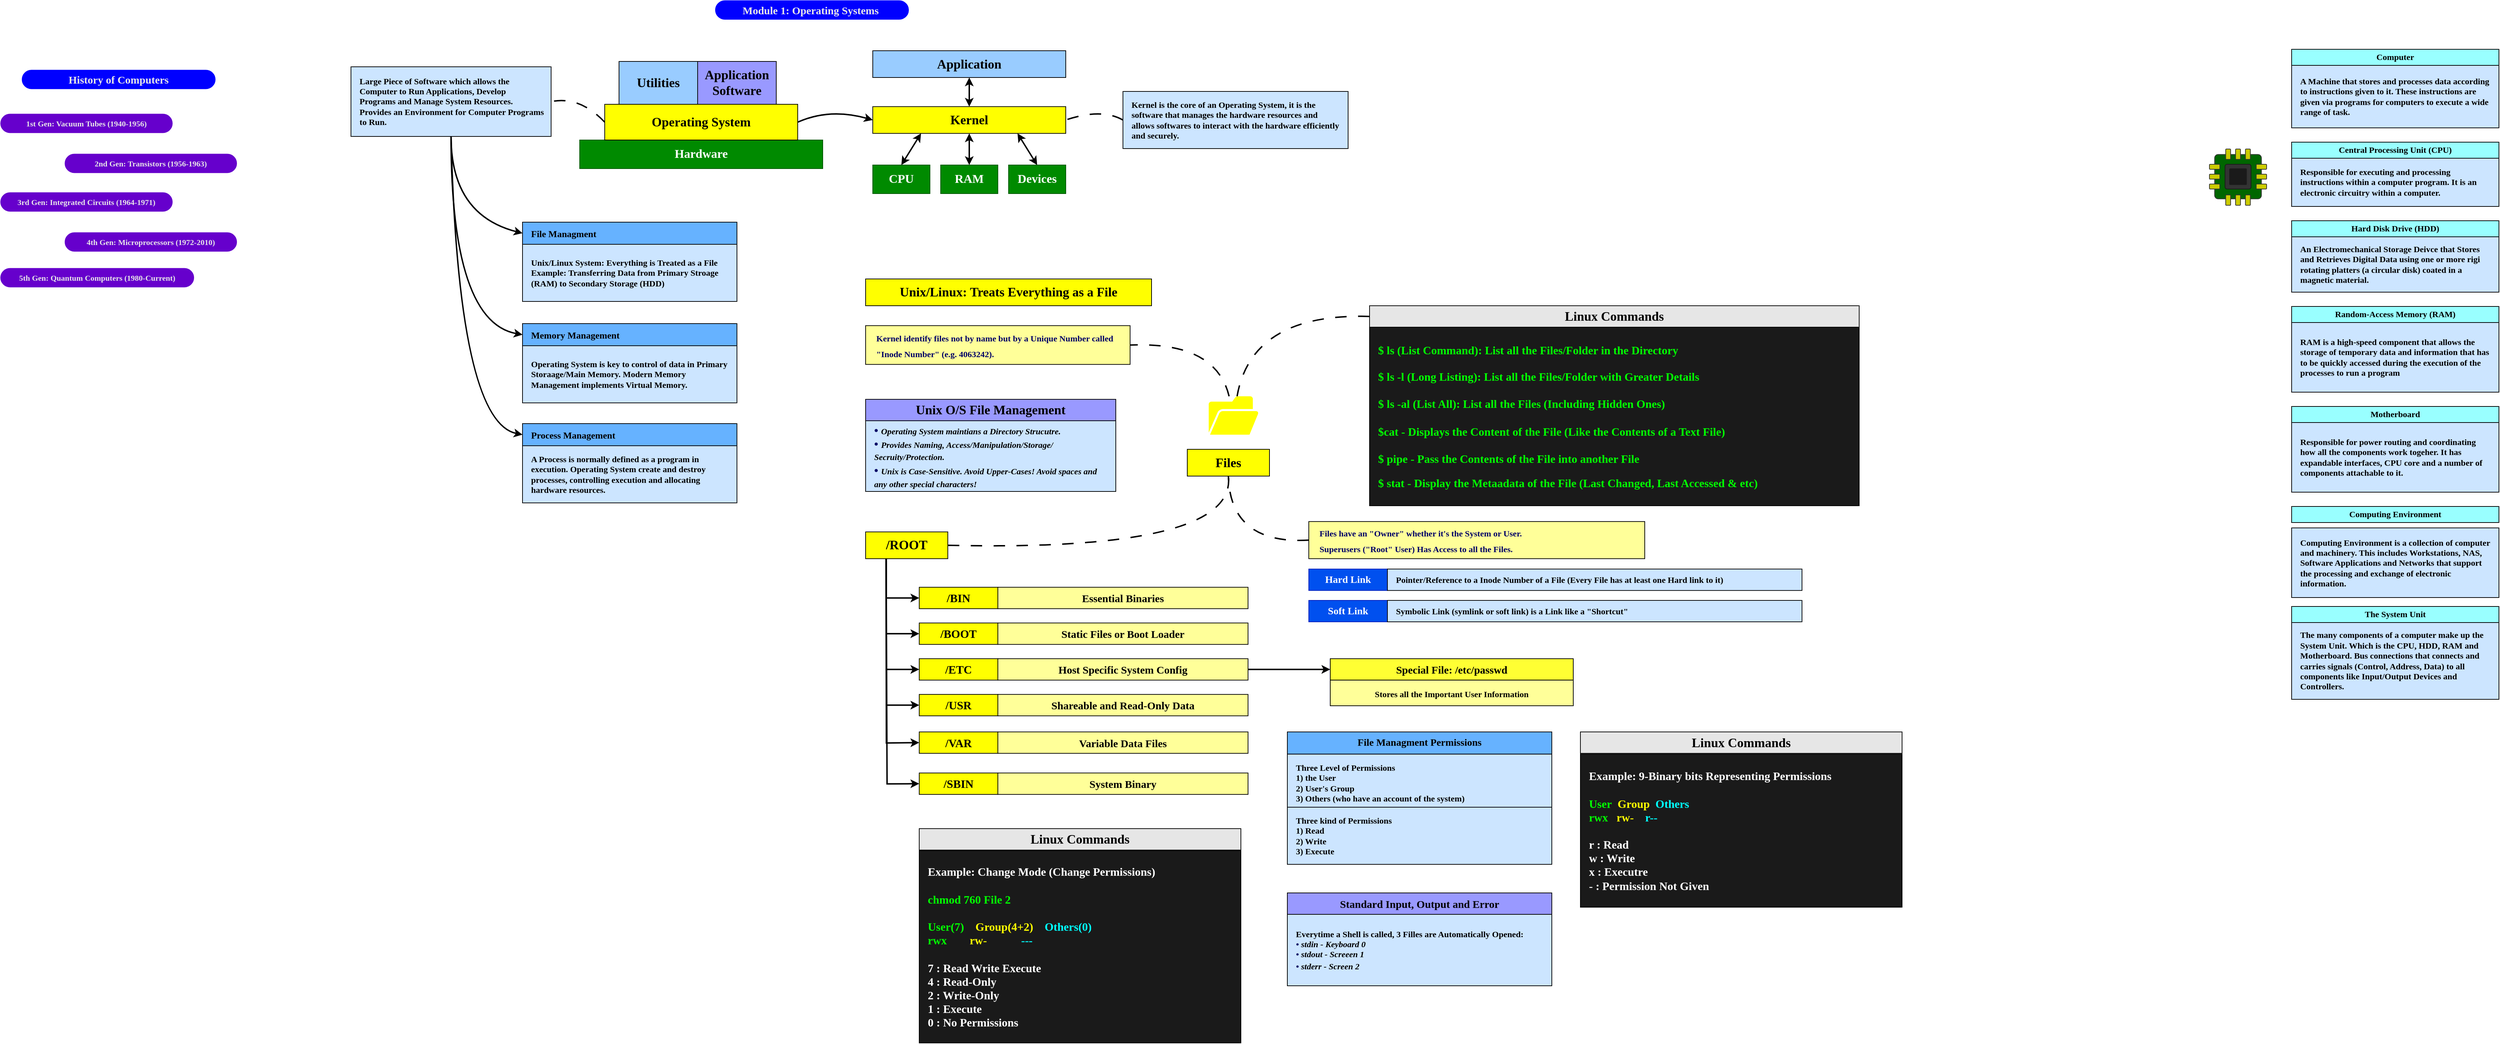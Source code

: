 <mxfile version="25.0.1">
  <diagram name="Page-1" id="4m2vKYtojVbFhh3aF1HG">
    <mxGraphModel dx="3813" dy="677" grid="1" gridSize="10" guides="1" tooltips="1" connect="1" arrows="1" fold="1" page="1" pageScale="1" pageWidth="850" pageHeight="1100" math="0" shadow="0">
      <root>
        <mxCell id="0" />
        <mxCell id="1" parent="0" />
        <mxCell id="AOHGQarf9SQkaAlcSlwE-13" value="&lt;font face=&quot;Comic Sans MS&quot; color=&quot;#e8e7e8&quot;&gt;&lt;span style=&quot;font-size: 15px;&quot;&gt;&lt;b&gt;Module 1: Operating Systems&amp;nbsp;&lt;/b&gt;&lt;/span&gt;&lt;/font&gt;" style="rounded=1;whiteSpace=wrap;html=1;fillColor=#0000FF;fontColor=#ffffff;strokeColor=#0000FF;arcSize=50;" parent="1" vertex="1">
          <mxGeometry x="260" y="1190" width="270" height="26" as="geometry" />
        </mxCell>
        <mxCell id="AOHGQarf9SQkaAlcSlwE-14" value="&lt;font face=&quot;Comic Sans MS&quot;&gt;&lt;b&gt;A Machine that stores and processes data according to instructions given to it. These instructions are given via programs for computers to execute a wide range of task.&amp;nbsp;&lt;/b&gt;&lt;/font&gt;" style="rounded=0;whiteSpace=wrap;html=1;fillColor=#CCE5FF;fontColor=#000000;strokeColor=#000000;align=left;spacing=12;" parent="1" vertex="1">
          <mxGeometry x="2465" y="1280.5" width="290" height="87.5" as="geometry" />
        </mxCell>
        <mxCell id="AOHGQarf9SQkaAlcSlwE-36" value="&lt;font face=&quot;Comic Sans MS&quot;&gt;&lt;b&gt;Computer&lt;/b&gt;&lt;/font&gt;" style="rounded=0;whiteSpace=wrap;html=1;fillColor=#99FFFF;fontColor=#000000;strokeColor=#000000;" parent="1" vertex="1">
          <mxGeometry x="2465" y="1258" width="290" height="22.5" as="geometry" />
        </mxCell>
        <mxCell id="AOHGQarf9SQkaAlcSlwE-43" value="&lt;font face=&quot;Comic Sans MS&quot;&gt;&lt;b&gt;Responsible for executing and processing instructions within a computer program. It is an electronic circuitry within a computer.&lt;/b&gt;&lt;/font&gt;" style="rounded=0;whiteSpace=wrap;html=1;fillColor=#CCE5FF;fontColor=#000000;strokeColor=#000000;align=left;spacing=12;" parent="1" vertex="1">
          <mxGeometry x="2465" y="1410.5" width="290" height="67.5" as="geometry" />
        </mxCell>
        <mxCell id="AOHGQarf9SQkaAlcSlwE-44" value="&lt;font face=&quot;Comic Sans MS&quot;&gt;&lt;b&gt;Central Processing Unit (CPU)&lt;/b&gt;&lt;/font&gt;" style="rounded=0;whiteSpace=wrap;html=1;fillColor=#99FFFF;fontColor=#000000;strokeColor=#000000;" parent="1" vertex="1">
          <mxGeometry x="2465" y="1388" width="290" height="22.5" as="geometry" />
        </mxCell>
        <mxCell id="AOHGQarf9SQkaAlcSlwE-61" value="" style="group" parent="1" vertex="1" connectable="0">
          <mxGeometry x="2350" y="1398" width="80" height="78" as="geometry" />
        </mxCell>
        <mxCell id="AOHGQarf9SQkaAlcSlwE-47" value="" style="rounded=1;whiteSpace=wrap;html=1;arcSize=8;strokeColor=#333333;fillColor=#006600;" parent="AOHGQarf9SQkaAlcSlwE-61" vertex="1">
          <mxGeometry x="7.273" y="7.248" width="65.455" height="62.124" as="geometry" />
        </mxCell>
        <mxCell id="AOHGQarf9SQkaAlcSlwE-46" value="" style="rounded=1;whiteSpace=wrap;html=1;arcSize=8;fillColor=#333333;strokeColor=#1A1A1A;" parent="AOHGQarf9SQkaAlcSlwE-61" vertex="1">
          <mxGeometry x="21.818" y="21.053" width="36.364" height="34.513" as="geometry" />
        </mxCell>
        <mxCell id="AOHGQarf9SQkaAlcSlwE-48" value="" style="rounded=1;whiteSpace=wrap;html=1;arcSize=15;fillColor=#CCCC00;strokeColor=#333333;" parent="AOHGQarf9SQkaAlcSlwE-61" vertex="1">
          <mxGeometry y="21.053" width="14.545" height="6.903" as="geometry" />
        </mxCell>
        <mxCell id="AOHGQarf9SQkaAlcSlwE-49" value="" style="rounded=1;whiteSpace=wrap;html=1;arcSize=15;fillColor=#CCCC00;strokeColor=#333333;" parent="AOHGQarf9SQkaAlcSlwE-61" vertex="1">
          <mxGeometry y="34.858" width="14.545" height="6.903" as="geometry" />
        </mxCell>
        <mxCell id="AOHGQarf9SQkaAlcSlwE-50" value="" style="rounded=1;whiteSpace=wrap;html=1;arcSize=15;fillColor=#CCCC00;strokeColor=#333333;" parent="AOHGQarf9SQkaAlcSlwE-61" vertex="1">
          <mxGeometry y="48.664" width="14.545" height="6.903" as="geometry" />
        </mxCell>
        <mxCell id="AOHGQarf9SQkaAlcSlwE-51" value="" style="rounded=1;whiteSpace=wrap;html=1;arcSize=15;fillColor=#CCCC00;strokeColor=#333333;" parent="AOHGQarf9SQkaAlcSlwE-61" vertex="1">
          <mxGeometry x="65.455" y="21.053" width="14.545" height="6.903" as="geometry" />
        </mxCell>
        <mxCell id="AOHGQarf9SQkaAlcSlwE-52" value="" style="rounded=1;whiteSpace=wrap;html=1;arcSize=15;fillColor=#CCCC00;strokeColor=#333333;" parent="AOHGQarf9SQkaAlcSlwE-61" vertex="1">
          <mxGeometry x="65.455" y="34.858" width="14.545" height="6.903" as="geometry" />
        </mxCell>
        <mxCell id="AOHGQarf9SQkaAlcSlwE-53" value="" style="rounded=1;whiteSpace=wrap;html=1;arcSize=15;fillColor=#CCCC00;strokeColor=#333333;" parent="AOHGQarf9SQkaAlcSlwE-61" vertex="1">
          <mxGeometry x="65.455" y="48.664" width="14.545" height="6.903" as="geometry" />
        </mxCell>
        <mxCell id="AOHGQarf9SQkaAlcSlwE-54" value="" style="rounded=1;whiteSpace=wrap;html=1;arcSize=15;rotation=90;fillColor=#CCCC00;strokeColor=#333333;" parent="AOHGQarf9SQkaAlcSlwE-61" vertex="1">
          <mxGeometry x="18.909" y="3.451" width="14.545" height="6.903" as="geometry" />
        </mxCell>
        <mxCell id="AOHGQarf9SQkaAlcSlwE-55" value="" style="rounded=1;whiteSpace=wrap;html=1;arcSize=15;rotation=90;fillColor=#CCCC00;strokeColor=#333333;" parent="AOHGQarf9SQkaAlcSlwE-61" vertex="1">
          <mxGeometry x="46.545" y="3.451" width="14.545" height="6.903" as="geometry" />
        </mxCell>
        <mxCell id="AOHGQarf9SQkaAlcSlwE-56" value="" style="rounded=1;whiteSpace=wrap;html=1;arcSize=15;rotation=90;fillColor=#CCCC00;strokeColor=#333333;" parent="AOHGQarf9SQkaAlcSlwE-61" vertex="1">
          <mxGeometry x="32.727" y="3.451" width="14.545" height="6.903" as="geometry" />
        </mxCell>
        <mxCell id="AOHGQarf9SQkaAlcSlwE-57" value="" style="rounded=1;whiteSpace=wrap;html=1;arcSize=15;rotation=90;fillColor=#CCCC00;strokeColor=#333333;" parent="AOHGQarf9SQkaAlcSlwE-61" vertex="1">
          <mxGeometry x="18.909" y="67.646" width="14.545" height="6.903" as="geometry" />
        </mxCell>
        <mxCell id="AOHGQarf9SQkaAlcSlwE-58" value="" style="rounded=1;whiteSpace=wrap;html=1;arcSize=15;rotation=90;fillColor=#CCCC00;strokeColor=#333333;" parent="AOHGQarf9SQkaAlcSlwE-61" vertex="1">
          <mxGeometry x="46.545" y="67.646" width="14.545" height="6.903" as="geometry" />
        </mxCell>
        <mxCell id="AOHGQarf9SQkaAlcSlwE-59" value="" style="rounded=1;whiteSpace=wrap;html=1;arcSize=15;rotation=90;fillColor=#CCCC00;strokeColor=#333333;" parent="AOHGQarf9SQkaAlcSlwE-61" vertex="1">
          <mxGeometry x="32.727" y="67.646" width="14.545" height="6.903" as="geometry" />
        </mxCell>
        <mxCell id="AOHGQarf9SQkaAlcSlwE-60" value="" style="rounded=1;whiteSpace=wrap;html=1;arcSize=8;strokeColor=#333333;fillColor=#1A1A1A;" parent="AOHGQarf9SQkaAlcSlwE-61" vertex="1">
          <mxGeometry x="27.273" y="26.23" width="25.455" height="24.159" as="geometry" />
        </mxCell>
        <mxCell id="AOHGQarf9SQkaAlcSlwE-62" value="&lt;font face=&quot;Comic Sans MS&quot;&gt;&lt;b&gt;An Electromechanical Storage Deivce that Stores and Retrieves Digital Data using one or more rigi rotating platters (a circular disk) coated in a magnetic material.&amp;nbsp;&lt;/b&gt;&lt;/font&gt;" style="rounded=0;whiteSpace=wrap;html=1;fillColor=#CCE5FF;fontColor=#000000;strokeColor=#000000;align=left;spacing=12;" parent="1" vertex="1">
          <mxGeometry x="2465" y="1520.5" width="290" height="77.5" as="geometry" />
        </mxCell>
        <mxCell id="AOHGQarf9SQkaAlcSlwE-63" value="&lt;font face=&quot;Comic Sans MS&quot;&gt;&lt;b&gt;Hard Disk Drive (HDD)&lt;/b&gt;&lt;/font&gt;" style="rounded=0;whiteSpace=wrap;html=1;fillColor=#99FFFF;fontColor=#000000;strokeColor=#000000;" parent="1" vertex="1">
          <mxGeometry x="2465" y="1498" width="290" height="22.5" as="geometry" />
        </mxCell>
        <mxCell id="AOHGQarf9SQkaAlcSlwE-64" value="&lt;font face=&quot;Comic Sans MS&quot;&gt;&lt;b&gt;RAM is a high-speed component that allows the storage of temporary data and information that has to be quickly accessed during the execution of the processes to run a program&lt;/b&gt;&lt;/font&gt;" style="rounded=0;whiteSpace=wrap;html=1;fillColor=#CCE5FF;fontColor=#000000;strokeColor=#000000;align=left;spacing=12;" parent="1" vertex="1">
          <mxGeometry x="2465" y="1640.5" width="290" height="97.5" as="geometry" />
        </mxCell>
        <mxCell id="AOHGQarf9SQkaAlcSlwE-65" value="&lt;font face=&quot;Comic Sans MS&quot;&gt;&lt;b&gt;Random-Access Memory (RAM)&lt;/b&gt;&lt;/font&gt;" style="rounded=0;whiteSpace=wrap;html=1;fillColor=#99FFFF;fontColor=#000000;strokeColor=#000000;" parent="1" vertex="1">
          <mxGeometry x="2465" y="1618" width="290" height="22.5" as="geometry" />
        </mxCell>
        <mxCell id="AOHGQarf9SQkaAlcSlwE-67" value="&lt;font face=&quot;Comic Sans MS&quot;&gt;&lt;b&gt;Responsible for power routing and coordinating how all the components work togeher. It has expandable interfaces, CPU core and a number of components attachable to it.&amp;nbsp;&lt;/b&gt;&lt;/font&gt;" style="rounded=0;whiteSpace=wrap;html=1;fillColor=#CCE5FF;fontColor=#000000;strokeColor=#000000;align=left;spacing=12;" parent="1" vertex="1">
          <mxGeometry x="2465" y="1780.5" width="290" height="97.5" as="geometry" />
        </mxCell>
        <mxCell id="AOHGQarf9SQkaAlcSlwE-68" value="&lt;font face=&quot;Comic Sans MS&quot;&gt;&lt;b&gt;Motherboard&lt;/b&gt;&lt;/font&gt;" style="rounded=0;whiteSpace=wrap;html=1;fillColor=#99FFFF;fontColor=#000000;strokeColor=#000000;" parent="1" vertex="1">
          <mxGeometry x="2465" y="1758" width="290" height="22.5" as="geometry" />
        </mxCell>
        <mxCell id="AOHGQarf9SQkaAlcSlwE-69" value="&lt;font face=&quot;Comic Sans MS&quot;&gt;&lt;b&gt;Computing Environment is a collection of computer and machinery. This includes Workstations, NAS, Software Applications and Networks that support the processing and exchange of electronic information.&lt;/b&gt;&lt;/font&gt;" style="rounded=0;whiteSpace=wrap;html=1;fillColor=#CCE5FF;fontColor=#000000;strokeColor=#000000;align=left;spacing=12;" parent="1" vertex="1">
          <mxGeometry x="2465" y="1928" width="290" height="97.5" as="geometry" />
        </mxCell>
        <mxCell id="AOHGQarf9SQkaAlcSlwE-70" value="&lt;font face=&quot;Comic Sans MS&quot;&gt;&lt;b&gt;Computing Environment&lt;/b&gt;&lt;/font&gt;" style="rounded=0;whiteSpace=wrap;html=1;fillColor=#99FFFF;fontColor=#000000;strokeColor=#000000;" parent="1" vertex="1">
          <mxGeometry x="2465" y="1898" width="290" height="22.5" as="geometry" />
        </mxCell>
        <mxCell id="AOHGQarf9SQkaAlcSlwE-71" value="&lt;font face=&quot;Comic Sans MS&quot;&gt;&lt;b&gt;The many components of a computer make up the System Unit. Which is the CPU, HDD, RAM and Motherboard. Bus connections that connects and carries signals (Control, Address, Data) to all components like Input/Output Devices and Controllers.&amp;nbsp;&lt;/b&gt;&lt;/font&gt;" style="rounded=0;whiteSpace=wrap;html=1;fillColor=#CCE5FF;fontColor=#000000;strokeColor=#000000;align=left;spacing=12;" parent="1" vertex="1">
          <mxGeometry x="2465" y="2060.5" width="290" height="107.5" as="geometry" />
        </mxCell>
        <mxCell id="AOHGQarf9SQkaAlcSlwE-72" value="&lt;font face=&quot;Comic Sans MS&quot;&gt;&lt;b&gt;The System Unit&lt;/b&gt;&lt;/font&gt;" style="rounded=0;whiteSpace=wrap;html=1;fillColor=#99FFFF;fontColor=#000000;strokeColor=#000000;" parent="1" vertex="1">
          <mxGeometry x="2465" y="2038" width="290" height="22.5" as="geometry" />
        </mxCell>
        <mxCell id="AOHGQarf9SQkaAlcSlwE-73" value="&lt;font face=&quot;Comic Sans MS&quot; color=&quot;#e8e7e8&quot;&gt;&lt;span style=&quot;font-size: 15px;&quot;&gt;&lt;b&gt;History of Computers&lt;/b&gt;&lt;/span&gt;&lt;/font&gt;" style="rounded=1;whiteSpace=wrap;html=1;fillColor=#0000FF;fontColor=#ffffff;strokeColor=#0000FF;arcSize=50;" parent="1" vertex="1">
          <mxGeometry x="-710" y="1287.25" width="270" height="26" as="geometry" />
        </mxCell>
        <mxCell id="AOHGQarf9SQkaAlcSlwE-74" value="&lt;font color=&quot;#e8e7e8&quot; face=&quot;Comic Sans MS&quot;&gt;&lt;span&gt;&lt;b&gt;1st Gen: Vacuum Tubes (1940-1956)&lt;/b&gt;&lt;/span&gt;&lt;/font&gt;" style="rounded=1;whiteSpace=wrap;html=1;fillColor=#6600CC;fontColor=#ffffff;strokeColor=#6600CC;arcSize=50;fontSize=11;" parent="1" vertex="1">
          <mxGeometry x="-740" y="1348.75" width="240" height="26" as="geometry" />
        </mxCell>
        <mxCell id="AOHGQarf9SQkaAlcSlwE-76" value="&lt;font face=&quot;Comic Sans MS&quot; color=&quot;#e8e7e8&quot;&gt;&lt;b&gt;2nd Gen: Transistors (1956-1963)&lt;/b&gt;&lt;/font&gt;" style="rounded=1;whiteSpace=wrap;html=1;fillColor=#6600CC;fontColor=#ffffff;strokeColor=#6600CC;arcSize=50;fontSize=11;" parent="1" vertex="1">
          <mxGeometry x="-650" y="1404.75" width="240" height="26" as="geometry" />
        </mxCell>
        <mxCell id="AOHGQarf9SQkaAlcSlwE-77" value="&lt;font face=&quot;Comic Sans MS&quot; color=&quot;#e8e7e8&quot;&gt;&lt;b&gt;3rd Gen: Integrated Circuits (1964-1971)&lt;/b&gt;&lt;/font&gt;" style="rounded=1;whiteSpace=wrap;html=1;fillColor=#6600CC;fontColor=#ffffff;strokeColor=#6600CC;arcSize=50;fontSize=11;" parent="1" vertex="1">
          <mxGeometry x="-740" y="1458.75" width="240" height="26" as="geometry" />
        </mxCell>
        <mxCell id="AOHGQarf9SQkaAlcSlwE-78" value="&lt;font face=&quot;Comic Sans MS&quot; color=&quot;#e8e7e8&quot;&gt;&lt;b&gt;4th Gen: Microprocessors (1972-2010)&lt;/b&gt;&lt;/font&gt;" style="rounded=1;whiteSpace=wrap;html=1;fillColor=#6600CC;fontColor=#ffffff;strokeColor=#6600CC;arcSize=50;fontSize=11;" parent="1" vertex="1">
          <mxGeometry x="-650" y="1514.75" width="240" height="26" as="geometry" />
        </mxCell>
        <mxCell id="AOHGQarf9SQkaAlcSlwE-79" value="&lt;font face=&quot;Comic Sans MS&quot; color=&quot;#e8e7e8&quot;&gt;&lt;b&gt;5th Gen: Quantum Computers (1980-Current)&lt;/b&gt;&lt;/font&gt;" style="rounded=1;whiteSpace=wrap;html=1;fillColor=#6600CC;fontColor=#ffffff;strokeColor=#6600CC;arcSize=50;fontSize=11;" parent="1" vertex="1">
          <mxGeometry x="-740" y="1564.75" width="270" height="26" as="geometry" />
        </mxCell>
        <mxCell id="LCs3bIh-CvLZ0qrFG-6O-1" value="&lt;font face=&quot;Comic Sans MS&quot;&gt;&lt;b&gt;Hardware&lt;/b&gt;&lt;/font&gt;" style="rounded=0;whiteSpace=wrap;html=1;fillColor=#008a00;fontColor=#ffffff;strokeColor=#005700;fontSize=17;" vertex="1" parent="1">
          <mxGeometry x="70" y="1385" width="340" height="40" as="geometry" />
        </mxCell>
        <mxCell id="LCs3bIh-CvLZ0qrFG-6O-4" value="&lt;font face=&quot;Comic Sans MS&quot;&gt;&lt;b&gt;Operating System&lt;/b&gt;&lt;/font&gt;" style="rounded=0;whiteSpace=wrap;html=1;fillColor=#FFFF00;fontColor=#000000;strokeColor=#000000;fontSize=18;" vertex="1" parent="1">
          <mxGeometry x="105" y="1335" width="270" height="50" as="geometry" />
        </mxCell>
        <mxCell id="LCs3bIh-CvLZ0qrFG-6O-5" value="&lt;font face=&quot;Comic Sans MS&quot;&gt;&lt;b&gt;Utilities&lt;/b&gt;&lt;/font&gt;" style="rounded=0;whiteSpace=wrap;html=1;fillColor=#99CCFF;fontColor=#000000;strokeColor=#000000;fontSize=18;" vertex="1" parent="1">
          <mxGeometry x="125" y="1275" width="110" height="60" as="geometry" />
        </mxCell>
        <mxCell id="LCs3bIh-CvLZ0qrFG-6O-6" value="&lt;font face=&quot;Comic Sans MS&quot;&gt;&lt;b&gt;Application Software&lt;/b&gt;&lt;/font&gt;" style="rounded=0;whiteSpace=wrap;html=1;fillColor=#9999FF;fontColor=#000000;strokeColor=#000000;fontSize=18;" vertex="1" parent="1">
          <mxGeometry x="235" y="1275" width="110" height="60" as="geometry" />
        </mxCell>
        <mxCell id="LCs3bIh-CvLZ0qrFG-6O-7" value="&lt;font face=&quot;Comic Sans MS&quot;&gt;&lt;b&gt;Large Piece of Software which allows the Computer to Run Applications, Develop Programs and Manage System Resources.&lt;/b&gt;&lt;/font&gt;&lt;div&gt;&lt;font face=&quot;Comic Sans MS&quot;&gt;&lt;b&gt;Provides an Environment for Computer Programs to Run.&lt;/b&gt;&lt;/font&gt;&lt;/div&gt;" style="rounded=0;whiteSpace=wrap;html=1;fillColor=#CCE5FF;fontColor=#000000;strokeColor=#000000;align=left;spacing=12;" vertex="1" parent="1">
          <mxGeometry x="-250" y="1282.5" width="280" height="97.5" as="geometry" />
        </mxCell>
        <mxCell id="LCs3bIh-CvLZ0qrFG-6O-10" value="" style="endArrow=none;html=1;rounded=0;entryX=1;entryY=0.5;entryDx=0;entryDy=0;exitX=0;exitY=0.5;exitDx=0;exitDy=0;curved=1;strokeWidth=2;endFill=0;dashed=1;dashPattern=8 8;" edge="1" parent="1" source="LCs3bIh-CvLZ0qrFG-6O-4" target="LCs3bIh-CvLZ0qrFG-6O-7">
          <mxGeometry width="50" height="50" relative="1" as="geometry">
            <mxPoint x="-20" y="1413" as="sourcePoint" />
            <mxPoint x="30" y="1363" as="targetPoint" />
            <Array as="points">
              <mxPoint x="70" y="1323" />
            </Array>
          </mxGeometry>
        </mxCell>
        <mxCell id="LCs3bIh-CvLZ0qrFG-6O-12" value="&lt;font face=&quot;Comic Sans MS&quot;&gt;&lt;b&gt;Application&lt;/b&gt;&lt;/font&gt;" style="rounded=0;whiteSpace=wrap;html=1;fillColor=#99CCFF;fontColor=#000000;strokeColor=#000000;fontSize=18;" vertex="1" parent="1">
          <mxGeometry x="480" y="1260" width="270" height="37.5" as="geometry" />
        </mxCell>
        <mxCell id="LCs3bIh-CvLZ0qrFG-6O-13" value="&lt;font face=&quot;Comic Sans MS&quot;&gt;&lt;b&gt;Kernel&lt;/b&gt;&lt;/font&gt;" style="rounded=0;whiteSpace=wrap;html=1;fillColor=#FFFF00;fontColor=#000000;strokeColor=#000000;fontSize=18;" vertex="1" parent="1">
          <mxGeometry x="480" y="1338.25" width="270" height="37.5" as="geometry" />
        </mxCell>
        <mxCell id="LCs3bIh-CvLZ0qrFG-6O-14" value="&lt;font face=&quot;Comic Sans MS&quot;&gt;&lt;b&gt;CPU&lt;/b&gt;&lt;/font&gt;" style="rounded=0;whiteSpace=wrap;html=1;fillColor=#008a00;fontColor=#ffffff;strokeColor=#005700;fontSize=17;" vertex="1" parent="1">
          <mxGeometry x="480" y="1420" width="80" height="40" as="geometry" />
        </mxCell>
        <mxCell id="LCs3bIh-CvLZ0qrFG-6O-15" value="&lt;font face=&quot;Comic Sans MS&quot;&gt;&lt;b&gt;RAM&lt;/b&gt;&lt;/font&gt;" style="rounded=0;whiteSpace=wrap;html=1;fillColor=#008a00;fontColor=#ffffff;strokeColor=#005700;fontSize=17;" vertex="1" parent="1">
          <mxGeometry x="575" y="1420" width="80" height="40" as="geometry" />
        </mxCell>
        <mxCell id="LCs3bIh-CvLZ0qrFG-6O-16" value="&lt;font face=&quot;Comic Sans MS&quot;&gt;&lt;b&gt;Devices&lt;/b&gt;&lt;/font&gt;" style="rounded=0;whiteSpace=wrap;html=1;fillColor=#008a00;fontColor=#ffffff;strokeColor=#005700;fontSize=17;" vertex="1" parent="1">
          <mxGeometry x="670" y="1420" width="80" height="40" as="geometry" />
        </mxCell>
        <mxCell id="LCs3bIh-CvLZ0qrFG-6O-18" value="" style="endArrow=classic;html=1;rounded=0;entryX=0.5;entryY=0;entryDx=0;entryDy=0;exitX=0.25;exitY=1;exitDx=0;exitDy=0;startArrow=classic;startFill=1;strokeWidth=2;" edge="1" parent="1" source="LCs3bIh-CvLZ0qrFG-6O-13" target="LCs3bIh-CvLZ0qrFG-6O-14">
          <mxGeometry width="50" height="50" relative="1" as="geometry">
            <mxPoint x="990" y="1314" as="sourcePoint" />
            <mxPoint x="1040" y="1264" as="targetPoint" />
          </mxGeometry>
        </mxCell>
        <mxCell id="LCs3bIh-CvLZ0qrFG-6O-19" value="" style="endArrow=classic;html=1;rounded=0;entryX=0.5;entryY=0;entryDx=0;entryDy=0;exitX=0.5;exitY=1;exitDx=0;exitDy=0;startArrow=classic;startFill=1;strokeWidth=2;" edge="1" parent="1" source="LCs3bIh-CvLZ0qrFG-6O-13" target="LCs3bIh-CvLZ0qrFG-6O-15">
          <mxGeometry width="50" height="50" relative="1" as="geometry">
            <mxPoint x="558" y="1386" as="sourcePoint" />
            <mxPoint x="530" y="1430" as="targetPoint" />
            <Array as="points">
              <mxPoint x="615" y="1394" />
            </Array>
          </mxGeometry>
        </mxCell>
        <mxCell id="LCs3bIh-CvLZ0qrFG-6O-22" value="" style="endArrow=classic;html=1;rounded=0;entryX=0.5;entryY=0;entryDx=0;entryDy=0;exitX=0.75;exitY=1;exitDx=0;exitDy=0;startArrow=classic;startFill=1;strokeWidth=2;" edge="1" parent="1" source="LCs3bIh-CvLZ0qrFG-6O-13" target="LCs3bIh-CvLZ0qrFG-6O-16">
          <mxGeometry width="50" height="50" relative="1" as="geometry">
            <mxPoint x="625" y="1386" as="sourcePoint" />
            <mxPoint x="625" y="1430" as="targetPoint" />
          </mxGeometry>
        </mxCell>
        <mxCell id="LCs3bIh-CvLZ0qrFG-6O-23" value="" style="endArrow=classic;html=1;rounded=0;entryX=0.5;entryY=0;entryDx=0;entryDy=0;exitX=0.5;exitY=1;exitDx=0;exitDy=0;startArrow=classic;startFill=1;strokeWidth=2;" edge="1" parent="1" source="LCs3bIh-CvLZ0qrFG-6O-12" target="LCs3bIh-CvLZ0qrFG-6O-13">
          <mxGeometry width="50" height="50" relative="1" as="geometry">
            <mxPoint x="625" y="1386" as="sourcePoint" />
            <mxPoint x="625" y="1430" as="targetPoint" />
            <Array as="points" />
          </mxGeometry>
        </mxCell>
        <mxCell id="LCs3bIh-CvLZ0qrFG-6O-24" value="&lt;font face=&quot;Comic Sans MS&quot;&gt;&lt;b&gt;Kernel is the core of an Operating System, it is the software that manages the hardware resources and allows softwares to interact with the hardware efficiently and securely.&amp;nbsp;&amp;nbsp;&lt;/b&gt;&lt;/font&gt;" style="rounded=0;whiteSpace=wrap;html=1;fillColor=#CCE5FF;fontColor=#000000;strokeColor=#000000;align=left;spacing=12;" vertex="1" parent="1">
          <mxGeometry x="830" y="1317" width="315" height="80" as="geometry" />
        </mxCell>
        <mxCell id="LCs3bIh-CvLZ0qrFG-6O-28" value="" style="endArrow=classic;html=1;rounded=0;entryX=0;entryY=0.5;entryDx=0;entryDy=0;exitX=1;exitY=0.5;exitDx=0;exitDy=0;curved=1;strokeWidth=2;" edge="1" parent="1" source="LCs3bIh-CvLZ0qrFG-6O-4" target="LCs3bIh-CvLZ0qrFG-6O-13">
          <mxGeometry width="50" height="50" relative="1" as="geometry">
            <mxPoint x="115" y="1370" as="sourcePoint" />
            <mxPoint x="-30" y="1344" as="targetPoint" />
            <Array as="points">
              <mxPoint x="420" y="1340" />
            </Array>
          </mxGeometry>
        </mxCell>
        <mxCell id="LCs3bIh-CvLZ0qrFG-6O-29" value="" style="endArrow=none;html=1;rounded=0;entryX=1;entryY=0.5;entryDx=0;entryDy=0;exitX=0;exitY=0.5;exitDx=0;exitDy=0;curved=1;strokeWidth=2;endFill=0;dashed=1;dashPattern=8 8;" edge="1" parent="1" source="LCs3bIh-CvLZ0qrFG-6O-24" target="LCs3bIh-CvLZ0qrFG-6O-13">
          <mxGeometry width="50" height="50" relative="1" as="geometry">
            <mxPoint x="782.5" y="1460" as="sourcePoint" />
            <mxPoint x="637.5" y="1434" as="targetPoint" />
            <Array as="points">
              <mxPoint x="800" y="1340" />
            </Array>
          </mxGeometry>
        </mxCell>
        <mxCell id="LCs3bIh-CvLZ0qrFG-6O-31" value="&lt;font face=&quot;Comic Sans MS&quot;&gt;&lt;b&gt;Unix/Linux System: Everything is Treated as a File&amp;nbsp;&lt;/b&gt;&lt;/font&gt;&lt;div&gt;&lt;font face=&quot;Comic Sans MS&quot;&gt;&lt;b&gt;Example: Transferring Data from Primary Stroage (RAM) to Secondary Storage (HDD)&lt;/b&gt;&lt;/font&gt;&lt;/div&gt;" style="rounded=0;whiteSpace=wrap;html=1;fillColor=#CCE5FF;fontColor=#000000;strokeColor=#000000;align=left;spacing=12;" vertex="1" parent="1">
          <mxGeometry x="-10" y="1531" width="300" height="80" as="geometry" />
        </mxCell>
        <mxCell id="LCs3bIh-CvLZ0qrFG-6O-33" value="&lt;font face=&quot;Comic Sans MS&quot;&gt;&lt;b&gt;File Managment&lt;/b&gt;&lt;/font&gt;" style="rounded=0;whiteSpace=wrap;html=1;fillColor=#66B2FF;fontColor=#000000;strokeColor=#000000;align=left;spacing=12;fontSize=13;" vertex="1" parent="1">
          <mxGeometry x="-10" y="1500" width="300" height="31" as="geometry" />
        </mxCell>
        <mxCell id="LCs3bIh-CvLZ0qrFG-6O-34" value="" style="endArrow=classic;html=1;rounded=0;entryX=0;entryY=0.5;entryDx=0;entryDy=0;exitX=0.5;exitY=1;exitDx=0;exitDy=0;curved=1;strokeWidth=2;" edge="1" parent="1" source="LCs3bIh-CvLZ0qrFG-6O-7" target="LCs3bIh-CvLZ0qrFG-6O-33">
          <mxGeometry width="50" height="50" relative="1" as="geometry">
            <mxPoint x="385" y="1370" as="sourcePoint" />
            <mxPoint x="490" y="1367" as="targetPoint" />
            <Array as="points">
              <mxPoint x="-110" y="1490" />
            </Array>
          </mxGeometry>
        </mxCell>
        <mxCell id="LCs3bIh-CvLZ0qrFG-6O-35" value="&lt;font face=&quot;Comic Sans MS&quot;&gt;&lt;b&gt;Operating System is key to control of data in Primary Storaage/Main Memory. Modern Memory Management implements Virtual Memory.&lt;/b&gt;&lt;/font&gt;" style="rounded=0;whiteSpace=wrap;html=1;fillColor=#CCE5FF;fontColor=#000000;strokeColor=#000000;align=left;spacing=12;" vertex="1" parent="1">
          <mxGeometry x="-10" y="1673" width="300" height="80" as="geometry" />
        </mxCell>
        <mxCell id="LCs3bIh-CvLZ0qrFG-6O-36" value="&lt;font face=&quot;Comic Sans MS&quot;&gt;&lt;b&gt;Memory Management&lt;/b&gt;&lt;/font&gt;" style="rounded=0;whiteSpace=wrap;html=1;fillColor=#66B2FF;fontColor=#000000;strokeColor=#000000;align=left;spacing=12;fontSize=13;" vertex="1" parent="1">
          <mxGeometry x="-10" y="1642" width="300" height="31" as="geometry" />
        </mxCell>
        <mxCell id="LCs3bIh-CvLZ0qrFG-6O-37" value="&lt;font face=&quot;Comic Sans MS&quot;&gt;&lt;b&gt;A Process is normally defined as a program in execution. Operating System create and destroy processes, controlling execution and allocating hardware resources.&lt;/b&gt;&lt;/font&gt;" style="rounded=0;whiteSpace=wrap;html=1;fillColor=#CCE5FF;fontColor=#000000;strokeColor=#000000;align=left;spacing=12;" vertex="1" parent="1">
          <mxGeometry x="-10" y="1813" width="300" height="80" as="geometry" />
        </mxCell>
        <mxCell id="LCs3bIh-CvLZ0qrFG-6O-38" value="&lt;font face=&quot;Comic Sans MS&quot;&gt;&lt;b&gt;Process Management&lt;/b&gt;&lt;/font&gt;" style="rounded=0;whiteSpace=wrap;html=1;fillColor=#66B2FF;fontColor=#000000;strokeColor=#000000;align=left;spacing=12;fontSize=13;" vertex="1" parent="1">
          <mxGeometry x="-10" y="1782" width="300" height="31" as="geometry" />
        </mxCell>
        <mxCell id="LCs3bIh-CvLZ0qrFG-6O-39" value="" style="endArrow=classic;html=1;rounded=0;entryX=0;entryY=0.5;entryDx=0;entryDy=0;exitX=0.5;exitY=1;exitDx=0;exitDy=0;curved=1;strokeWidth=2;" edge="1" parent="1" source="LCs3bIh-CvLZ0qrFG-6O-7" target="LCs3bIh-CvLZ0qrFG-6O-36">
          <mxGeometry width="50" height="50" relative="1" as="geometry">
            <mxPoint x="-100" y="1390" as="sourcePoint" />
            <mxPoint y="1504" as="targetPoint" />
            <Array as="points">
              <mxPoint x="-110" y="1640" />
            </Array>
          </mxGeometry>
        </mxCell>
        <mxCell id="LCs3bIh-CvLZ0qrFG-6O-40" value="" style="endArrow=classic;html=1;rounded=0;entryX=0;entryY=0.5;entryDx=0;entryDy=0;exitX=0.5;exitY=1;exitDx=0;exitDy=0;curved=1;strokeWidth=2;" edge="1" parent="1" source="LCs3bIh-CvLZ0qrFG-6O-7" target="LCs3bIh-CvLZ0qrFG-6O-38">
          <mxGeometry width="50" height="50" relative="1" as="geometry">
            <mxPoint x="-100" y="1390" as="sourcePoint" />
            <mxPoint y="1646" as="targetPoint" />
            <Array as="points">
              <mxPoint x="-100" y="1780" />
            </Array>
          </mxGeometry>
        </mxCell>
        <mxCell id="LCs3bIh-CvLZ0qrFG-6O-42" value="&lt;font face=&quot;Comic Sans MS&quot;&gt;&lt;b&gt;Unix O/S File Management&lt;/b&gt;&lt;/font&gt;" style="rounded=0;whiteSpace=wrap;html=1;fillColor=#9999FF;fontColor=#000000;strokeColor=#000000;fontSize=18;" vertex="1" parent="1">
          <mxGeometry x="470" y="1748" width="350" height="30" as="geometry" />
        </mxCell>
        <mxCell id="LCs3bIh-CvLZ0qrFG-6O-43" value="&lt;span style=&quot;font-size: 14px; text-align: center;&quot;&gt;&lt;b style=&quot;&quot;&gt;&lt;font face=&quot;Comic Sans MS&quot;&gt;&lt;span style=&quot;font-size: 16px; text-align: start;&quot;&gt;&lt;font style=&quot;&quot; color=&quot;#000066&quot;&gt;•&lt;/font&gt;&lt;/span&gt;&lt;span style=&quot;color: rgb(191, 191, 191); font-size: 16px; text-align: start;&quot;&gt;&amp;nbsp;&lt;/span&gt;&lt;i style=&quot;font-size: 12px;&quot;&gt;Operating System maintians a Directory Strucutre.&amp;nbsp;&lt;/i&gt;&lt;/font&gt;&lt;/b&gt;&lt;/span&gt;&lt;div&gt;&lt;b&gt;&lt;font face=&quot;Comic Sans MS&quot;&gt;&lt;span style=&quot;text-align: center; font-size: 14px;&quot;&gt;&lt;span style=&quot;font-size: 16px; text-align: start;&quot;&gt;&lt;font color=&quot;#000066&quot;&gt;•&lt;/font&gt;&lt;/span&gt;&lt;span style=&quot;color: rgb(191, 191, 191); font-size: 16px; text-align: start;&quot;&gt;&amp;nbsp;&lt;/span&gt;&lt;i style=&quot;font-size: 12px;&quot;&gt;Provides Naming, Access/Manipulation/Storage/ Secruity/Protection.&lt;/i&gt;&lt;/span&gt;&lt;span style=&quot;font-size: 14px; text-align: center;&quot;&gt;&lt;i style=&quot;font-size: 12px;&quot;&gt;&lt;br&gt;&lt;/i&gt;&lt;/span&gt;&lt;/font&gt;&lt;/b&gt;&lt;/div&gt;&lt;div&gt;&lt;span style=&quot;font-size: 14px; text-align: center;&quot;&gt;&lt;b style=&quot;&quot;&gt;&lt;font face=&quot;Comic Sans MS&quot;&gt;&lt;span style=&quot;font-size: 16px; text-align: start;&quot;&gt;&lt;font color=&quot;#000066&quot;&gt;•&lt;/font&gt;&lt;/span&gt;&lt;span style=&quot;color: rgb(191, 191, 191); font-size: 16px; text-align: start;&quot;&gt;&amp;nbsp;&lt;/span&gt;&lt;i style=&quot;font-size: 12px;&quot;&gt;Unix is Case-Sensitive. Avoid Upper-Cases! Avoid spaces and any other special characters!&lt;/i&gt;&lt;/font&gt;&lt;/b&gt;&lt;/span&gt;&lt;/div&gt;" style="rounded=0;whiteSpace=wrap;html=1;fillColor=#CCE5FF;fontColor=#000000;strokeColor=#000000;align=left;spacing=12;" vertex="1" parent="1">
          <mxGeometry x="470" y="1778" width="350" height="99" as="geometry" />
        </mxCell>
        <mxCell id="LCs3bIh-CvLZ0qrFG-6O-44" value="&lt;font face=&quot;Comic Sans MS&quot;&gt;&lt;b&gt;/BIN&lt;/b&gt;&lt;/font&gt;" style="rounded=0;whiteSpace=wrap;html=1;fillColor=#FFFF00;fontColor=#000000;strokeColor=#000000;fontSize=16;" vertex="1" parent="1">
          <mxGeometry x="545" y="2011.11" width="110" height="30" as="geometry" />
        </mxCell>
        <mxCell id="LCs3bIh-CvLZ0qrFG-6O-45" value="&lt;font face=&quot;Comic Sans MS&quot;&gt;&lt;b&gt;/ROOT&lt;/b&gt;&lt;/font&gt;" style="rounded=0;whiteSpace=wrap;html=1;fillColor=#FFFF00;fontColor=#000000;strokeColor=#000000;fontSize=18;" vertex="1" parent="1">
          <mxGeometry x="470" y="1933.61" width="115" height="37.5" as="geometry" />
        </mxCell>
        <mxCell id="LCs3bIh-CvLZ0qrFG-6O-46" value="&lt;font style=&quot;font-size: 15px;&quot; face=&quot;Comic Sans MS&quot;&gt;&lt;b style=&quot;&quot;&gt;Essential Binaries&lt;/b&gt;&lt;/font&gt;" style="rounded=0;whiteSpace=wrap;html=1;fillColor=#FFFF99;fontColor=#000000;strokeColor=#000000;fontSize=18;" vertex="1" parent="1">
          <mxGeometry x="655" y="2011.11" width="350" height="30" as="geometry" />
        </mxCell>
        <mxCell id="LCs3bIh-CvLZ0qrFG-6O-47" value="" style="endArrow=classic;html=1;rounded=0;entryX=0;entryY=0.5;entryDx=0;entryDy=0;exitX=0.25;exitY=1;exitDx=0;exitDy=0;curved=0;strokeWidth=2;" edge="1" parent="1" source="LCs3bIh-CvLZ0qrFG-6O-45" target="LCs3bIh-CvLZ0qrFG-6O-44">
          <mxGeometry width="50" height="50" relative="1" as="geometry">
            <mxPoint x="455" y="1951.11" as="sourcePoint" />
            <mxPoint x="555" y="2086.11" as="targetPoint" />
            <Array as="points">
              <mxPoint x="499" y="2026.11" />
            </Array>
          </mxGeometry>
        </mxCell>
        <mxCell id="LCs3bIh-CvLZ0qrFG-6O-48" value="&lt;font face=&quot;Comic Sans MS&quot;&gt;&lt;b&gt;/BOOT&lt;/b&gt;&lt;/font&gt;" style="rounded=0;whiteSpace=wrap;html=1;fillColor=#FFFF00;fontColor=#000000;strokeColor=#000000;fontSize=16;" vertex="1" parent="1">
          <mxGeometry x="545" y="2061.11" width="110" height="30" as="geometry" />
        </mxCell>
        <mxCell id="LCs3bIh-CvLZ0qrFG-6O-49" value="&lt;font style=&quot;font-size: 15px;&quot; face=&quot;Comic Sans MS&quot;&gt;&lt;b style=&quot;&quot;&gt;Static Files or Boot Loader&lt;/b&gt;&lt;/font&gt;" style="rounded=0;whiteSpace=wrap;html=1;fillColor=#FFFF99;fontColor=#000000;strokeColor=#000000;fontSize=18;" vertex="1" parent="1">
          <mxGeometry x="655" y="2061.11" width="350" height="30" as="geometry" />
        </mxCell>
        <mxCell id="LCs3bIh-CvLZ0qrFG-6O-50" value="&lt;font face=&quot;Comic Sans MS&quot;&gt;&lt;b&gt;/ETC&lt;/b&gt;&lt;/font&gt;" style="rounded=0;whiteSpace=wrap;html=1;fillColor=#FFFF00;fontColor=#000000;strokeColor=#000000;fontSize=16;" vertex="1" parent="1">
          <mxGeometry x="545" y="2111.11" width="110" height="30" as="geometry" />
        </mxCell>
        <mxCell id="LCs3bIh-CvLZ0qrFG-6O-51" value="&lt;font style=&quot;font-size: 15px;&quot; face=&quot;Comic Sans MS&quot;&gt;&lt;b style=&quot;&quot;&gt;Host Specific System Config&lt;/b&gt;&lt;/font&gt;" style="rounded=0;whiteSpace=wrap;html=1;fillColor=#FFFF99;fontColor=#000000;strokeColor=#000000;fontSize=18;" vertex="1" parent="1">
          <mxGeometry x="655" y="2111.11" width="350" height="30" as="geometry" />
        </mxCell>
        <mxCell id="LCs3bIh-CvLZ0qrFG-6O-52" value="&lt;font face=&quot;Comic Sans MS&quot;&gt;&lt;b&gt;/USR&lt;/b&gt;&lt;/font&gt;" style="rounded=0;whiteSpace=wrap;html=1;fillColor=#FFFF00;fontColor=#000000;strokeColor=#000000;fontSize=16;" vertex="1" parent="1">
          <mxGeometry x="545" y="2161.11" width="110" height="30" as="geometry" />
        </mxCell>
        <mxCell id="LCs3bIh-CvLZ0qrFG-6O-53" value="&lt;font style=&quot;font-size: 15px;&quot; face=&quot;Comic Sans MS&quot;&gt;&lt;b style=&quot;&quot;&gt;Shareable and Read-Only Data&lt;/b&gt;&lt;/font&gt;" style="rounded=0;whiteSpace=wrap;html=1;fillColor=#FFFF99;fontColor=#000000;strokeColor=#000000;fontSize=18;" vertex="1" parent="1">
          <mxGeometry x="655" y="2161.11" width="350" height="30" as="geometry" />
        </mxCell>
        <mxCell id="LCs3bIh-CvLZ0qrFG-6O-54" value="&lt;font face=&quot;Comic Sans MS&quot;&gt;&lt;b&gt;/VAR&lt;/b&gt;&lt;/font&gt;" style="rounded=0;whiteSpace=wrap;html=1;fillColor=#FFFF00;fontColor=#000000;strokeColor=#000000;fontSize=16;" vertex="1" parent="1">
          <mxGeometry x="545" y="2213.61" width="110" height="30" as="geometry" />
        </mxCell>
        <mxCell id="LCs3bIh-CvLZ0qrFG-6O-55" value="&lt;font style=&quot;font-size: 15px;&quot; face=&quot;Comic Sans MS&quot;&gt;&lt;b style=&quot;&quot;&gt;Variable Data Files&lt;/b&gt;&lt;/font&gt;" style="rounded=0;whiteSpace=wrap;html=1;fillColor=#FFFF99;fontColor=#000000;strokeColor=#000000;fontSize=18;" vertex="1" parent="1">
          <mxGeometry x="655" y="2213.61" width="350" height="30" as="geometry" />
        </mxCell>
        <mxCell id="LCs3bIh-CvLZ0qrFG-6O-56" value="&lt;font face=&quot;Comic Sans MS&quot;&gt;&lt;b&gt;/SBIN&lt;/b&gt;&lt;/font&gt;" style="rounded=0;whiteSpace=wrap;html=1;fillColor=#FFFF00;fontColor=#000000;strokeColor=#000000;fontSize=16;" vertex="1" parent="1">
          <mxGeometry x="545" y="2271.11" width="110" height="30" as="geometry" />
        </mxCell>
        <mxCell id="LCs3bIh-CvLZ0qrFG-6O-57" value="&lt;font style=&quot;font-size: 15px;&quot; face=&quot;Comic Sans MS&quot;&gt;&lt;b style=&quot;&quot;&gt;System Binary&lt;/b&gt;&lt;/font&gt;" style="rounded=0;whiteSpace=wrap;html=1;fillColor=#FFFF99;fontColor=#000000;strokeColor=#000000;fontSize=18;" vertex="1" parent="1">
          <mxGeometry x="655" y="2271.11" width="350" height="30" as="geometry" />
        </mxCell>
        <mxCell id="LCs3bIh-CvLZ0qrFG-6O-58" value="" style="endArrow=classic;html=1;rounded=0;entryX=0;entryY=0.5;entryDx=0;entryDy=0;exitX=0.25;exitY=1;exitDx=0;exitDy=0;curved=0;strokeWidth=2;" edge="1" parent="1" source="LCs3bIh-CvLZ0qrFG-6O-45" target="LCs3bIh-CvLZ0qrFG-6O-48">
          <mxGeometry width="50" height="50" relative="1" as="geometry">
            <mxPoint x="509" y="1981.11" as="sourcePoint" />
            <mxPoint x="555" y="2036.11" as="targetPoint" />
            <Array as="points">
              <mxPoint x="499" y="2076.11" />
            </Array>
          </mxGeometry>
        </mxCell>
        <mxCell id="LCs3bIh-CvLZ0qrFG-6O-59" value="" style="endArrow=classic;html=1;rounded=0;entryX=0;entryY=0.5;entryDx=0;entryDy=0;curved=0;strokeWidth=2;exitX=0.25;exitY=1;exitDx=0;exitDy=0;" edge="1" parent="1" source="LCs3bIh-CvLZ0qrFG-6O-45" target="LCs3bIh-CvLZ0qrFG-6O-50">
          <mxGeometry width="50" height="50" relative="1" as="geometry">
            <mxPoint x="495" y="1971.11" as="sourcePoint" />
            <mxPoint x="555" y="2086.11" as="targetPoint" />
            <Array as="points">
              <mxPoint x="499" y="2126.11" />
            </Array>
          </mxGeometry>
        </mxCell>
        <mxCell id="LCs3bIh-CvLZ0qrFG-6O-60" value="" style="endArrow=classic;html=1;rounded=0;entryX=0;entryY=0.5;entryDx=0;entryDy=0;curved=0;strokeWidth=2;exitX=0.25;exitY=1;exitDx=0;exitDy=0;" edge="1" parent="1" source="LCs3bIh-CvLZ0qrFG-6O-45" target="LCs3bIh-CvLZ0qrFG-6O-52">
          <mxGeometry width="50" height="50" relative="1" as="geometry">
            <mxPoint x="485" y="2011.11" as="sourcePoint" />
            <mxPoint x="531" y="2166.11" as="targetPoint" />
            <Array as="points">
              <mxPoint x="499" y="2176.11" />
            </Array>
          </mxGeometry>
        </mxCell>
        <mxCell id="LCs3bIh-CvLZ0qrFG-6O-61" value="" style="endArrow=classic;html=1;rounded=0;entryX=0;entryY=0.5;entryDx=0;entryDy=0;curved=0;strokeWidth=2;exitX=0.25;exitY=1;exitDx=0;exitDy=0;" edge="1" parent="1" source="LCs3bIh-CvLZ0qrFG-6O-45" target="LCs3bIh-CvLZ0qrFG-6O-54">
          <mxGeometry width="50" height="50" relative="1" as="geometry">
            <mxPoint x="495" y="1971.11" as="sourcePoint" />
            <mxPoint x="555" y="2186.11" as="targetPoint" />
            <Array as="points">
              <mxPoint x="499" y="2229.11" />
            </Array>
          </mxGeometry>
        </mxCell>
        <mxCell id="LCs3bIh-CvLZ0qrFG-6O-62" value="" style="endArrow=classic;html=1;rounded=0;entryX=0;entryY=0.5;entryDx=0;entryDy=0;curved=0;strokeWidth=2;exitX=0.25;exitY=1;exitDx=0;exitDy=0;" edge="1" parent="1" source="LCs3bIh-CvLZ0qrFG-6O-45" target="LCs3bIh-CvLZ0qrFG-6O-56">
          <mxGeometry width="50" height="50" relative="1" as="geometry">
            <mxPoint x="509" y="1981.36" as="sourcePoint" />
            <mxPoint x="555" y="2238.36" as="targetPoint" />
            <Array as="points">
              <mxPoint x="500" y="2286.36" />
            </Array>
          </mxGeometry>
        </mxCell>
        <mxCell id="LCs3bIh-CvLZ0qrFG-6O-63" value="" style="sketch=0;pointerEvents=1;shadow=0;dashed=0;html=1;strokeColor=none;fillColor=#FFFF00;labelPosition=center;verticalLabelPosition=bottom;verticalAlign=top;outlineConnect=0;align=center;shape=mxgraph.office.concepts.folder_open;" vertex="1" parent="1">
          <mxGeometry x="950" y="1743.74" width="70" height="53.75" as="geometry" />
        </mxCell>
        <mxCell id="LCs3bIh-CvLZ0qrFG-6O-64" value="&lt;font face=&quot;Comic Sans MS&quot;&gt;&lt;b&gt;Files&lt;/b&gt;&lt;/font&gt;" style="rounded=0;whiteSpace=wrap;html=1;fillColor=#FFFF00;fontColor=#000000;strokeColor=#000000;fontSize=18;" vertex="1" parent="1">
          <mxGeometry x="920" y="1817.99" width="115" height="37.5" as="geometry" />
        </mxCell>
        <mxCell id="LCs3bIh-CvLZ0qrFG-6O-66" value="&lt;font face=&quot;Comic Sans MS&quot; color=&quot;#00ff00&quot;&gt;&lt;span style=&quot;font-size: 16px;&quot;&gt;&lt;b style=&quot;&quot;&gt;$ ls (List Command): List all the Files/Folder in the Directory&lt;/b&gt;&lt;/span&gt;&lt;br&gt;&lt;/font&gt;&lt;div&gt;&lt;b style=&quot;text-align: center; font-size: 14px;&quot;&gt;&lt;font face=&quot;Comic Sans MS&quot; color=&quot;#00ff00&quot;&gt;&lt;br&gt;&lt;/font&gt;&lt;/b&gt;&lt;/div&gt;&lt;div&gt;&lt;font face=&quot;Comic Sans MS&quot; color=&quot;#00ff00&quot;&gt;&lt;span style=&quot;font-size: 16px;&quot;&gt;&lt;b&gt;$ ls -l (Long Listing): List all the Files/Folder with Greater Details&lt;/b&gt;&lt;/span&gt;&lt;br&gt;&lt;/font&gt;&lt;/div&gt;&lt;div&gt;&lt;font face=&quot;Comic Sans MS&quot; color=&quot;#00ff00&quot;&gt;&lt;span style=&quot;font-size: 16px;&quot;&gt;&lt;b&gt;&lt;br&gt;&lt;/b&gt;&lt;/span&gt;&lt;/font&gt;&lt;/div&gt;&lt;div&gt;&lt;font face=&quot;Comic Sans MS&quot; color=&quot;#00ff00&quot;&gt;&lt;span style=&quot;font-size: 16px;&quot;&gt;&lt;b&gt;$ ls -al (List All): List all the Files (Including Hidden Ones)&lt;/b&gt;&lt;/span&gt;&lt;br&gt;&lt;/font&gt;&lt;/div&gt;&lt;div&gt;&lt;font face=&quot;Comic Sans MS&quot; color=&quot;#00ff00&quot;&gt;&lt;span style=&quot;font-size: 16px;&quot;&gt;&lt;b&gt;&lt;br&gt;&lt;/b&gt;&lt;/span&gt;&lt;/font&gt;&lt;/div&gt;&lt;div&gt;&lt;font face=&quot;Comic Sans MS&quot; color=&quot;#00ff00&quot;&gt;&lt;span style=&quot;font-size: 16px;&quot;&gt;&lt;b&gt;$cat - Displays the Content of the File (Like the Contents of a Text File)&lt;br&gt;&lt;br&gt;&lt;/b&gt;&lt;/span&gt;&lt;/font&gt;&lt;/div&gt;&lt;div&gt;&lt;font face=&quot;Comic Sans MS&quot; color=&quot;#00ff00&quot;&gt;&lt;span style=&quot;font-size: 16px;&quot;&gt;&lt;b style=&quot;&quot;&gt;$ pipe - Pass the Contents of the File into another File&lt;/b&gt;&lt;/span&gt;&lt;/font&gt;&lt;/div&gt;&lt;div&gt;&lt;br&gt;&lt;/div&gt;&lt;div&gt;&lt;b style=&quot;color: rgb(0, 255, 0); font-family: &amp;quot;Comic Sans MS&amp;quot;; font-size: 16px;&quot;&gt;$ stat - Display the Metaadata of the File (Last Changed, Last Accessed &amp;amp; etc)&lt;/b&gt;&lt;font face=&quot;Comic Sans MS&quot; color=&quot;#00ff00&quot;&gt;&lt;span style=&quot;font-size: 16px;&quot;&gt;&lt;b style=&quot;&quot;&gt;&lt;br&gt;&lt;/b&gt;&lt;/span&gt;&lt;/font&gt;&lt;/div&gt;" style="rounded=0;whiteSpace=wrap;html=1;fillColor=#1A1A1A;fontColor=#000000;strokeColor=#000000;align=left;spacing=12;" vertex="1" parent="1">
          <mxGeometry x="1175" y="1647" width="685" height="250" as="geometry" />
        </mxCell>
        <mxCell id="LCs3bIh-CvLZ0qrFG-6O-67" value="&lt;font face=&quot;Comic Sans MS&quot;&gt;&lt;b&gt;Linux Commands&lt;/b&gt;&lt;/font&gt;" style="rounded=0;whiteSpace=wrap;html=1;fillColor=#E6E6E6;fontColor=#000000;strokeColor=#000000;fontSize=18;" vertex="1" parent="1">
          <mxGeometry x="1175" y="1617" width="685" height="30" as="geometry" />
        </mxCell>
        <mxCell id="LCs3bIh-CvLZ0qrFG-6O-68" value="" style="endArrow=none;html=1;rounded=0;exitX=0;exitY=0.5;exitDx=0;exitDy=0;curved=1;strokeWidth=2;endFill=0;dashed=1;dashPattern=8 8;" edge="1" parent="1" source="LCs3bIh-CvLZ0qrFG-6O-67" target="LCs3bIh-CvLZ0qrFG-6O-63">
          <mxGeometry width="50" height="50" relative="1" as="geometry">
            <mxPoint x="690" y="1607.36" as="sourcePoint" />
            <mxPoint x="610" y="1607.36" as="targetPoint" />
            <Array as="points">
              <mxPoint x="1010" y="1627" />
            </Array>
          </mxGeometry>
        </mxCell>
        <mxCell id="LCs3bIh-CvLZ0qrFG-6O-69" value="&lt;div style=&quot;&quot;&gt;&lt;b style=&quot;color: rgb(0, 0, 102); background-color: initial;&quot;&gt;&lt;font style=&quot;font-size: 12px;&quot; face=&quot;Comic Sans MS&quot;&gt;Files have an &quot;Owner&quot; whether it&#39;s the System or User.&lt;/font&gt;&lt;/b&gt;&lt;/div&gt;&lt;div style=&quot;&quot;&gt;&lt;b style=&quot;color: rgb(0, 0, 102); background-color: initial;&quot;&gt;&lt;font style=&quot;font-size: 12px;&quot; face=&quot;Comic Sans MS&quot;&gt;Superusers (&quot;Root&quot; User) Has Access to all the Files.&lt;/font&gt;&lt;/b&gt;&lt;/div&gt;" style="rounded=0;whiteSpace=wrap;html=1;fillColor=#FFFF99;fontColor=#000000;strokeColor=#000000;fontSize=18;align=left;spacing=15;" vertex="1" parent="1">
          <mxGeometry x="1090" y="1919.11" width="470" height="52" as="geometry" />
        </mxCell>
        <mxCell id="LCs3bIh-CvLZ0qrFG-6O-70" value="&lt;font style=&quot;font-size: 15px;&quot; face=&quot;Comic Sans MS&quot;&gt;&lt;b&gt;Special File: /etc/passwd&lt;/b&gt;&lt;/font&gt;" style="rounded=0;whiteSpace=wrap;html=1;fillColor=#FFFF33;fontColor=#000000;strokeColor=#000000;fontSize=18;" vertex="1" parent="1">
          <mxGeometry x="1120" y="2111.11" width="340" height="30" as="geometry" />
        </mxCell>
        <mxCell id="LCs3bIh-CvLZ0qrFG-6O-71" value="&lt;font style=&quot;font-size: 12px;&quot; face=&quot;Comic Sans MS&quot;&gt;&lt;b style=&quot;&quot;&gt;Stores all the Important User Information&lt;/b&gt;&lt;/font&gt;" style="rounded=0;whiteSpace=wrap;html=1;fillColor=#FFFF99;fontColor=#000000;strokeColor=#000000;fontSize=18;" vertex="1" parent="1">
          <mxGeometry x="1120" y="2141.11" width="340" height="35.89" as="geometry" />
        </mxCell>
        <mxCell id="LCs3bIh-CvLZ0qrFG-6O-74" value="" style="endArrow=classic;html=1;rounded=0;entryX=0;entryY=0.5;entryDx=0;entryDy=0;exitX=1;exitY=0.5;exitDx=0;exitDy=0;curved=0;strokeWidth=2;" edge="1" parent="1" source="LCs3bIh-CvLZ0qrFG-6O-51" target="LCs3bIh-CvLZ0qrFG-6O-70">
          <mxGeometry width="50" height="50" relative="1" as="geometry">
            <mxPoint x="1005" y="2081.11" as="sourcePoint" />
            <mxPoint x="1110" y="2078.11" as="targetPoint" />
            <Array as="points" />
          </mxGeometry>
        </mxCell>
        <mxCell id="LCs3bIh-CvLZ0qrFG-6O-75" value="" style="endArrow=none;html=1;rounded=0;entryX=0.5;entryY=1;entryDx=0;entryDy=0;exitX=0;exitY=0.5;exitDx=0;exitDy=0;curved=1;strokeWidth=2;endFill=0;dashed=1;dashPattern=8 8;" edge="1" parent="1" source="LCs3bIh-CvLZ0qrFG-6O-69" target="LCs3bIh-CvLZ0qrFG-6O-64">
          <mxGeometry width="50" height="50" relative="1" as="geometry">
            <mxPoint x="1190" y="1765.36" as="sourcePoint" />
            <mxPoint x="1045" y="1846.36" as="targetPoint" />
            <Array as="points">
              <mxPoint x="980" y="1951.48" />
            </Array>
          </mxGeometry>
        </mxCell>
        <mxCell id="LCs3bIh-CvLZ0qrFG-6O-79" value="&lt;div style=&quot;&quot;&gt;&lt;b style=&quot;color: rgb(0, 0, 102); background-color: initial;&quot;&gt;&lt;font style=&quot;font-size: 12px;&quot; face=&quot;Comic Sans MS&quot;&gt;Kernel identify files not by name but by a Unique Number called &quot;Inode Number&quot; (e.g. 4063242).&lt;/font&gt;&lt;/b&gt;&lt;/div&gt;" style="rounded=0;whiteSpace=wrap;html=1;fillColor=#FFFF99;fontColor=#000000;strokeColor=#000000;fontSize=18;align=left;spacing=15;" vertex="1" parent="1">
          <mxGeometry x="470" y="1644.85" width="370" height="54.31" as="geometry" />
        </mxCell>
        <mxCell id="LCs3bIh-CvLZ0qrFG-6O-80" value="" style="endArrow=none;html=1;rounded=0;curved=1;strokeWidth=2;endFill=0;dashed=1;dashPattern=8 8;entryX=1;entryY=0.5;entryDx=0;entryDy=0;" edge="1" parent="1" source="LCs3bIh-CvLZ0qrFG-6O-63" target="LCs3bIh-CvLZ0qrFG-6O-79">
          <mxGeometry width="50" height="50" relative="1" as="geometry">
            <mxPoint x="1185" y="1682" as="sourcePoint" />
            <mxPoint x="1004" y="1754" as="targetPoint" />
            <Array as="points">
              <mxPoint x="960" y="1667" />
            </Array>
          </mxGeometry>
        </mxCell>
        <mxCell id="LCs3bIh-CvLZ0qrFG-6O-81" value="&lt;font face=&quot;Comic Sans MS&quot;&gt;&lt;b&gt;Unix/Linux: Treats Everything as a File&lt;/b&gt;&lt;/font&gt;" style="rounded=0;whiteSpace=wrap;html=1;fillColor=#FFFF00;fontColor=#000000;strokeColor=#000000;fontSize=18;" vertex="1" parent="1">
          <mxGeometry x="470" y="1579.5" width="400" height="37.5" as="geometry" />
        </mxCell>
        <mxCell id="LCs3bIh-CvLZ0qrFG-6O-82" value="&lt;font face=&quot;Comic Sans MS&quot;&gt;&lt;b style=&quot;&quot;&gt;Three Level of Permissions&lt;/b&gt;&lt;/font&gt;&lt;div&gt;&lt;font face=&quot;Comic Sans MS&quot;&gt;&lt;b&gt;1) the User&lt;/b&gt;&lt;/font&gt;&lt;/div&gt;&lt;div&gt;&lt;font face=&quot;Comic Sans MS&quot;&gt;&lt;b&gt;2) User&#39;s Group&lt;/b&gt;&lt;/font&gt;&lt;/div&gt;&lt;div&gt;&lt;font face=&quot;Comic Sans MS&quot;&gt;&lt;b style=&quot;&quot;&gt;3) Others (who have an account of the system)&lt;/b&gt;&lt;/font&gt;&lt;/div&gt;" style="rounded=0;whiteSpace=wrap;html=1;fillColor=#CCE5FF;fontColor=#000000;strokeColor=#000000;align=left;spacing=12;" vertex="1" parent="1">
          <mxGeometry x="1060" y="2244.61" width="370" height="80" as="geometry" />
        </mxCell>
        <mxCell id="LCs3bIh-CvLZ0qrFG-6O-83" value="&lt;font face=&quot;Comic Sans MS&quot; style=&quot;font-size: 14px;&quot;&gt;&lt;b&gt;File Managment Permissions&lt;/b&gt;&lt;/font&gt;" style="rounded=0;whiteSpace=wrap;html=1;fillColor=#66B2FF;fontColor=#000000;strokeColor=#000000;align=center;spacing=12;fontSize=13;" vertex="1" parent="1">
          <mxGeometry x="1060" y="2213.61" width="370" height="31" as="geometry" />
        </mxCell>
        <mxCell id="LCs3bIh-CvLZ0qrFG-6O-84" value="&lt;font face=&quot;Comic Sans MS&quot;&gt;&lt;b style=&quot;&quot;&gt;Three kind of Permissions&lt;/b&gt;&lt;/font&gt;&lt;div&gt;&lt;font face=&quot;Comic Sans MS&quot;&gt;&lt;b&gt;1) Read&lt;/b&gt;&lt;/font&gt;&lt;/div&gt;&lt;div&gt;&lt;font face=&quot;Comic Sans MS&quot;&gt;&lt;b&gt;2) Write&amp;nbsp;&lt;/b&gt;&lt;/font&gt;&lt;/div&gt;&lt;div&gt;&lt;font face=&quot;Comic Sans MS&quot;&gt;&lt;b style=&quot;&quot;&gt;3) Execute&lt;/b&gt;&lt;/font&gt;&lt;/div&gt;" style="rounded=0;whiteSpace=wrap;html=1;fillColor=#CCE5FF;fontColor=#000000;strokeColor=#000000;align=left;spacing=12;" vertex="1" parent="1">
          <mxGeometry x="1060" y="2319" width="370" height="80" as="geometry" />
        </mxCell>
        <mxCell id="LCs3bIh-CvLZ0qrFG-6O-85" value="&lt;div&gt;&lt;font face=&quot;Comic Sans MS&quot;&gt;&lt;span style=&quot;font-size: 16px;&quot;&gt;&lt;b style=&quot;&quot;&gt;&lt;font color=&quot;#ffffff&quot;&gt;Example: 9-Binary bits Representing Permissions&lt;/font&gt;&lt;/b&gt;&lt;/span&gt;&lt;/font&gt;&lt;/div&gt;&lt;div&gt;&lt;font face=&quot;Comic Sans MS&quot; color=&quot;#00ff00&quot;&gt;&lt;span style=&quot;font-size: 16px;&quot;&gt;&lt;b style=&quot;&quot;&gt;&lt;br&gt;&lt;/b&gt;&lt;/span&gt;&lt;/font&gt;&lt;/div&gt;&lt;div&gt;&lt;font face=&quot;Comic Sans MS&quot;&gt;&lt;span style=&quot;font-size: 16px;&quot;&gt;&lt;b style=&quot;&quot;&gt;&lt;font color=&quot;#00ff00&quot;&gt;User&amp;nbsp; &lt;/font&gt;&lt;font color=&quot;#ffff00&quot;&gt;Group&lt;/font&gt;&lt;font color=&quot;#00ff00&quot;&gt;&amp;nbsp; &lt;/font&gt;&lt;font color=&quot;#00ffff&quot;&gt;Others&lt;/font&gt;&lt;/b&gt;&lt;/span&gt;&lt;/font&gt;&lt;/div&gt;&lt;div&gt;&lt;font face=&quot;Comic Sans MS&quot;&gt;&lt;span style=&quot;font-size: 16px;&quot;&gt;&lt;b style=&quot;&quot;&gt;&lt;font color=&quot;#00ff00&quot;&gt;rwx&amp;nbsp; &lt;/font&gt;&lt;font color=&quot;#ffff00&quot;&gt;&amp;nbsp;rw-&amp;nbsp;&lt;/font&gt;&lt;font color=&quot;#00ff00&quot;&gt; &amp;nbsp; &lt;/font&gt;&lt;font color=&quot;#00ffff&quot;&gt;r--&lt;/font&gt;&lt;/b&gt;&lt;/span&gt;&lt;/font&gt;&lt;/div&gt;&lt;div&gt;&lt;font face=&quot;Comic Sans MS&quot;&gt;&lt;span style=&quot;font-size: 16px;&quot;&gt;&lt;b style=&quot;&quot;&gt;&lt;font color=&quot;#00ffff&quot;&gt;&lt;br&gt;&lt;/font&gt;&lt;/b&gt;&lt;/span&gt;&lt;/font&gt;&lt;/div&gt;&lt;div&gt;&lt;font color=&quot;#ffffff&quot; face=&quot;Comic Sans MS&quot;&gt;&lt;span style=&quot;font-size: 16px;&quot;&gt;&lt;b style=&quot;&quot;&gt;r : Read&amp;nbsp;&lt;/b&gt;&lt;/span&gt;&lt;/font&gt;&lt;/div&gt;&lt;div&gt;&lt;font color=&quot;#ffffff&quot; face=&quot;Comic Sans MS&quot;&gt;&lt;span style=&quot;font-size: 16px;&quot;&gt;&lt;b&gt;w : Write&lt;/b&gt;&lt;/span&gt;&lt;/font&gt;&lt;/div&gt;&lt;div&gt;&lt;font color=&quot;#ffffff&quot; face=&quot;Comic Sans MS&quot;&gt;&lt;span style=&quot;font-size: 16px;&quot;&gt;&lt;b&gt;x : Executre&amp;nbsp;&lt;/b&gt;&lt;/span&gt;&lt;/font&gt;&lt;/div&gt;&lt;div&gt;&lt;font color=&quot;#ffffff&quot; face=&quot;Comic Sans MS&quot;&gt;&lt;span style=&quot;font-size: 16px;&quot;&gt;&lt;b style=&quot;&quot;&gt;- : Permission Not Given&lt;/b&gt;&lt;/span&gt;&lt;/font&gt;&lt;/div&gt;" style="rounded=0;whiteSpace=wrap;html=1;fillColor=#1A1A1A;fontColor=#000000;strokeColor=#000000;align=left;spacing=12;" vertex="1" parent="1">
          <mxGeometry x="1470" y="2244.61" width="450" height="214.39" as="geometry" />
        </mxCell>
        <mxCell id="LCs3bIh-CvLZ0qrFG-6O-86" value="&lt;font face=&quot;Comic Sans MS&quot;&gt;&lt;b&gt;Linux Commands&lt;/b&gt;&lt;/font&gt;" style="rounded=0;whiteSpace=wrap;html=1;fillColor=#E6E6E6;fontColor=#000000;strokeColor=#000000;fontSize=18;" vertex="1" parent="1">
          <mxGeometry x="1470" y="2213.61" width="450" height="30" as="geometry" />
        </mxCell>
        <mxCell id="LCs3bIh-CvLZ0qrFG-6O-88" value="" style="endArrow=none;html=1;rounded=0;entryX=0.5;entryY=1;entryDx=0;entryDy=0;exitX=1;exitY=0.5;exitDx=0;exitDy=0;curved=1;strokeWidth=2;endFill=0;dashed=1;dashPattern=8 8;" edge="1" parent="1" source="LCs3bIh-CvLZ0qrFG-6O-45" target="LCs3bIh-CvLZ0qrFG-6O-64">
          <mxGeometry width="50" height="50" relative="1" as="geometry">
            <mxPoint x="1070" y="1963" as="sourcePoint" />
            <mxPoint x="983" y="1866" as="targetPoint" />
            <Array as="points">
              <mxPoint x="990" y="1961.48" />
            </Array>
          </mxGeometry>
        </mxCell>
        <mxCell id="LCs3bIh-CvLZ0qrFG-6O-95" value="&lt;div&gt;&lt;font face=&quot;Comic Sans MS&quot;&gt;&lt;span style=&quot;font-size: 16px;&quot;&gt;&lt;b style=&quot;&quot;&gt;&lt;font color=&quot;#ffffff&quot;&gt;Example: Change Mode (Change Permissions)&lt;/font&gt;&lt;/b&gt;&lt;/span&gt;&lt;/font&gt;&lt;/div&gt;&lt;div&gt;&lt;font face=&quot;Comic Sans MS&quot; color=&quot;#00ff00&quot;&gt;&lt;span style=&quot;font-size: 16px;&quot;&gt;&lt;b style=&quot;&quot;&gt;&lt;br&gt;&lt;/b&gt;&lt;/span&gt;&lt;/font&gt;&lt;/div&gt;&lt;div&gt;&lt;font face=&quot;Comic Sans MS&quot; color=&quot;#00ff00&quot;&gt;&lt;span style=&quot;font-size: 16px;&quot;&gt;&lt;b&gt;chmod 760 File 2&amp;nbsp;&lt;/b&gt;&lt;/span&gt;&lt;/font&gt;&lt;/div&gt;&lt;div&gt;&lt;font face=&quot;Comic Sans MS&quot; color=&quot;#00ff00&quot;&gt;&lt;span style=&quot;font-size: 16px;&quot;&gt;&lt;b&gt;&lt;br&gt;&lt;/b&gt;&lt;/span&gt;&lt;/font&gt;&lt;/div&gt;&lt;div&gt;&lt;div&gt;&lt;font face=&quot;Comic Sans MS&quot;&gt;&lt;span style=&quot;font-size: 16px;&quot;&gt;&lt;b&gt;&lt;font color=&quot;#00ff00&quot;&gt;User(7)&amp;nbsp; &amp;nbsp;&amp;nbsp;&lt;/font&gt;&lt;font color=&quot;#ffff00&quot;&gt;Group(4+2)&amp;nbsp;&lt;/font&gt;&lt;font color=&quot;#00ff00&quot;&gt;&amp;nbsp;&amp;nbsp;&amp;nbsp;&lt;/font&gt;&lt;font color=&quot;#00ffff&quot;&gt;Others(0)&lt;/font&gt;&lt;/b&gt;&lt;/span&gt;&lt;/font&gt;&lt;/div&gt;&lt;div&gt;&lt;font face=&quot;Comic Sans MS&quot;&gt;&lt;span style=&quot;font-size: 16px;&quot;&gt;&lt;b&gt;&lt;font color=&quot;#00ff00&quot;&gt;rwx&amp;nbsp;&amp;nbsp; &amp;nbsp; &amp;nbsp;&amp;nbsp;&lt;/font&gt;&lt;font color=&quot;#ffff00&quot;&gt;&amp;nbsp;rw-&amp;nbsp;&lt;/font&gt;&lt;font color=&quot;#00ff00&quot;&gt;&amp;nbsp;&amp;nbsp;&amp;nbsp; &amp;nbsp; &amp;nbsp; &amp;nbsp; &amp;nbsp;&lt;/font&gt;&lt;font color=&quot;#00ffff&quot;&gt;---&lt;/font&gt;&lt;/b&gt;&lt;/span&gt;&lt;/font&gt;&lt;/div&gt;&lt;/div&gt;&lt;div&gt;&lt;font face=&quot;Comic Sans MS&quot;&gt;&lt;span style=&quot;font-size: 16px;&quot;&gt;&lt;b style=&quot;&quot;&gt;&lt;font color=&quot;#00ffff&quot;&gt;&lt;br&gt;&lt;/font&gt;&lt;/b&gt;&lt;/span&gt;&lt;/font&gt;&lt;/div&gt;&lt;div&gt;&lt;font color=&quot;#ffffff&quot; face=&quot;Comic Sans MS&quot;&gt;&lt;span style=&quot;font-size: 16px;&quot;&gt;&lt;b style=&quot;&quot;&gt;7 : Read Write Execute&lt;/b&gt;&lt;/span&gt;&lt;/font&gt;&lt;/div&gt;&lt;div&gt;&lt;font color=&quot;#ffffff&quot; face=&quot;Comic Sans MS&quot;&gt;&lt;span style=&quot;font-size: 16px;&quot;&gt;&lt;b&gt;4 : Read-Only&lt;/b&gt;&lt;/span&gt;&lt;/font&gt;&lt;/div&gt;&lt;div&gt;&lt;font color=&quot;#ffffff&quot; face=&quot;Comic Sans MS&quot;&gt;&lt;span style=&quot;font-size: 16px;&quot;&gt;&lt;b&gt;2 : Write-Only&lt;/b&gt;&lt;/span&gt;&lt;/font&gt;&lt;/div&gt;&lt;div&gt;&lt;font color=&quot;#ffffff&quot; face=&quot;Comic Sans MS&quot;&gt;&lt;span style=&quot;font-size: 16px;&quot;&gt;&lt;b style=&quot;&quot;&gt;1 : Execute&lt;/b&gt;&lt;/span&gt;&lt;/font&gt;&lt;/div&gt;&lt;div&gt;&lt;font color=&quot;#ffffff&quot; face=&quot;Comic Sans MS&quot;&gt;&lt;span style=&quot;font-size: 16px;&quot;&gt;&lt;b style=&quot;&quot;&gt;0 : No Permissions&lt;/b&gt;&lt;/span&gt;&lt;/font&gt;&lt;/div&gt;" style="rounded=0;whiteSpace=wrap;html=1;fillColor=#1A1A1A;fontColor=#000000;strokeColor=#000000;align=left;spacing=12;" vertex="1" parent="1">
          <mxGeometry x="545" y="2380" width="450" height="269" as="geometry" />
        </mxCell>
        <mxCell id="LCs3bIh-CvLZ0qrFG-6O-96" value="&lt;font face=&quot;Comic Sans MS&quot;&gt;&lt;b&gt;Linux Commands&lt;/b&gt;&lt;/font&gt;" style="rounded=0;whiteSpace=wrap;html=1;fillColor=#E6E6E6;fontColor=#000000;strokeColor=#000000;fontSize=18;" vertex="1" parent="1">
          <mxGeometry x="545" y="2349" width="450" height="30" as="geometry" />
        </mxCell>
        <mxCell id="LCs3bIh-CvLZ0qrFG-6O-98" value="&lt;font style=&quot;font-size: 15px;&quot; face=&quot;Comic Sans MS&quot;&gt;&lt;b style=&quot;&quot;&gt;Standard Input, Output and Error&lt;/b&gt;&lt;/font&gt;" style="rounded=0;whiteSpace=wrap;html=1;fillColor=#9999FF;fontColor=#000000;strokeColor=#000000;fontSize=18;" vertex="1" parent="1">
          <mxGeometry x="1060" y="2439" width="370" height="30" as="geometry" />
        </mxCell>
        <mxCell id="LCs3bIh-CvLZ0qrFG-6O-99" value="&lt;span style=&quot;text-align: center;&quot;&gt;&lt;font style=&quot;&quot; face=&quot;Comic Sans MS&quot;&gt;&lt;b&gt;Everytime a Shell is called, 3 Filles are Automatically Opened:&amp;nbsp;&lt;/b&gt;&lt;/font&gt;&lt;/span&gt;&lt;div&gt;&lt;font face=&quot;Comic Sans MS&quot;&gt;&lt;i&gt;&lt;b&gt;&lt;span style=&quot;text-align: center;&quot;&gt;&lt;span style=&quot;text-align: start;&quot;&gt;&lt;font color=&quot;#000066&quot;&gt;•&lt;/font&gt;&lt;/span&gt;&lt;span style=&quot;color: rgb(191, 191, 191); text-align: start;&quot;&gt;&amp;nbsp;&lt;/span&gt;&lt;/span&gt;&lt;span style=&quot;text-align: center;&quot;&gt;stdin - Keyboard 0&lt;/span&gt;&lt;span style=&quot;text-align: center;&quot;&gt;&lt;br&gt;&lt;/span&gt;&lt;/b&gt;&lt;/i&gt;&lt;/font&gt;&lt;/div&gt;&lt;div&gt;&lt;font face=&quot;Comic Sans MS&quot;&gt;&lt;i&gt;&lt;b&gt;&lt;span style=&quot;text-align: center;&quot;&gt;&lt;span style=&quot;text-align: start;&quot;&gt;&lt;font color=&quot;#000066&quot;&gt;•&lt;/font&gt;&lt;/span&gt;&lt;span style=&quot;color: rgb(191, 191, 191); text-align: start;&quot;&gt;&amp;nbsp;&lt;/span&gt;&lt;/span&gt;&lt;span style=&quot;text-align: center;&quot;&gt;stdout - Screeen 1&lt;/span&gt;&lt;br&gt;&lt;/b&gt;&lt;/i&gt;&lt;/font&gt;&lt;/div&gt;&lt;div&gt;&lt;font face=&quot;Comic Sans MS&quot;&gt;&lt;i&gt;&lt;b&gt;&lt;span style=&quot;text-align: center;&quot;&gt;&lt;span style=&quot;text-align: start;&quot;&gt;&lt;font color=&quot;#000066&quot;&gt;•&lt;/font&gt;&lt;/span&gt;&lt;span style=&quot;color: rgb(191, 191, 191); text-align: start;&quot;&gt;&amp;nbsp;&lt;/span&gt;&lt;/span&gt;&lt;span style=&quot;text-align: center;&quot;&gt;stderr - Screen 2&lt;/span&gt;&lt;/b&gt;&lt;/i&gt;&lt;/font&gt;&lt;b style=&quot;font-size: 14px; text-align: center;&quot;&gt;&lt;i style=&quot;font-size: 12px; font-family: &amp;quot;Comic Sans MS&amp;quot;;&quot;&gt;&lt;br&gt;&lt;/i&gt;&lt;/b&gt;&lt;/div&gt;" style="rounded=0;whiteSpace=wrap;html=1;fillColor=#CCE5FF;fontColor=#000000;strokeColor=#000000;align=left;spacing=12;" vertex="1" parent="1">
          <mxGeometry x="1060" y="2469" width="370" height="100" as="geometry" />
        </mxCell>
        <mxCell id="LCs3bIh-CvLZ0qrFG-6O-102" value="&lt;font face=&quot;Comic Sans MS&quot; style=&quot;font-size: 14px;&quot;&gt;&lt;b&gt;Hard Link&lt;/b&gt;&lt;/font&gt;" style="rounded=0;whiteSpace=wrap;html=1;fillColor=#0050ef;fontColor=#ffffff;strokeColor=#001DBC;align=center;spacing=12;fontSize=13;" vertex="1" parent="1">
          <mxGeometry x="1090" y="1985.61" width="110" height="30" as="geometry" />
        </mxCell>
        <mxCell id="LCs3bIh-CvLZ0qrFG-6O-103" value="&lt;font face=&quot;Comic Sans MS&quot;&gt;&lt;b&gt;Pointer/Reference to a Inode Number of a File (Every File has at least one Hard link to it)&lt;/b&gt;&lt;/font&gt;" style="rounded=0;whiteSpace=wrap;html=1;fillColor=#CCE5FF;fontColor=#000000;strokeColor=#000000;align=left;spacing=12;" vertex="1" parent="1">
          <mxGeometry x="1200" y="1985.61" width="580" height="30" as="geometry" />
        </mxCell>
        <mxCell id="LCs3bIh-CvLZ0qrFG-6O-104" value="&lt;font face=&quot;Comic Sans MS&quot; style=&quot;font-size: 14px;&quot;&gt;&lt;b&gt;Soft Link&lt;/b&gt;&lt;/font&gt;" style="rounded=0;whiteSpace=wrap;html=1;fillColor=#0050ef;fontColor=#ffffff;strokeColor=#001DBC;align=center;spacing=12;fontSize=13;" vertex="1" parent="1">
          <mxGeometry x="1090" y="2029.5" width="110" height="30" as="geometry" />
        </mxCell>
        <mxCell id="LCs3bIh-CvLZ0qrFG-6O-105" value="&lt;font face=&quot;Comic Sans MS&quot;&gt;&lt;b&gt;Symbolic Link (symlink or soft link) is a Link like a &quot;Shortcut&quot;&lt;/b&gt;&lt;/font&gt;" style="rounded=0;whiteSpace=wrap;html=1;fillColor=#CCE5FF;fontColor=#000000;strokeColor=#000000;align=left;spacing=12;" vertex="1" parent="1">
          <mxGeometry x="1200" y="2029.5" width="580" height="30" as="geometry" />
        </mxCell>
      </root>
    </mxGraphModel>
  </diagram>
</mxfile>
